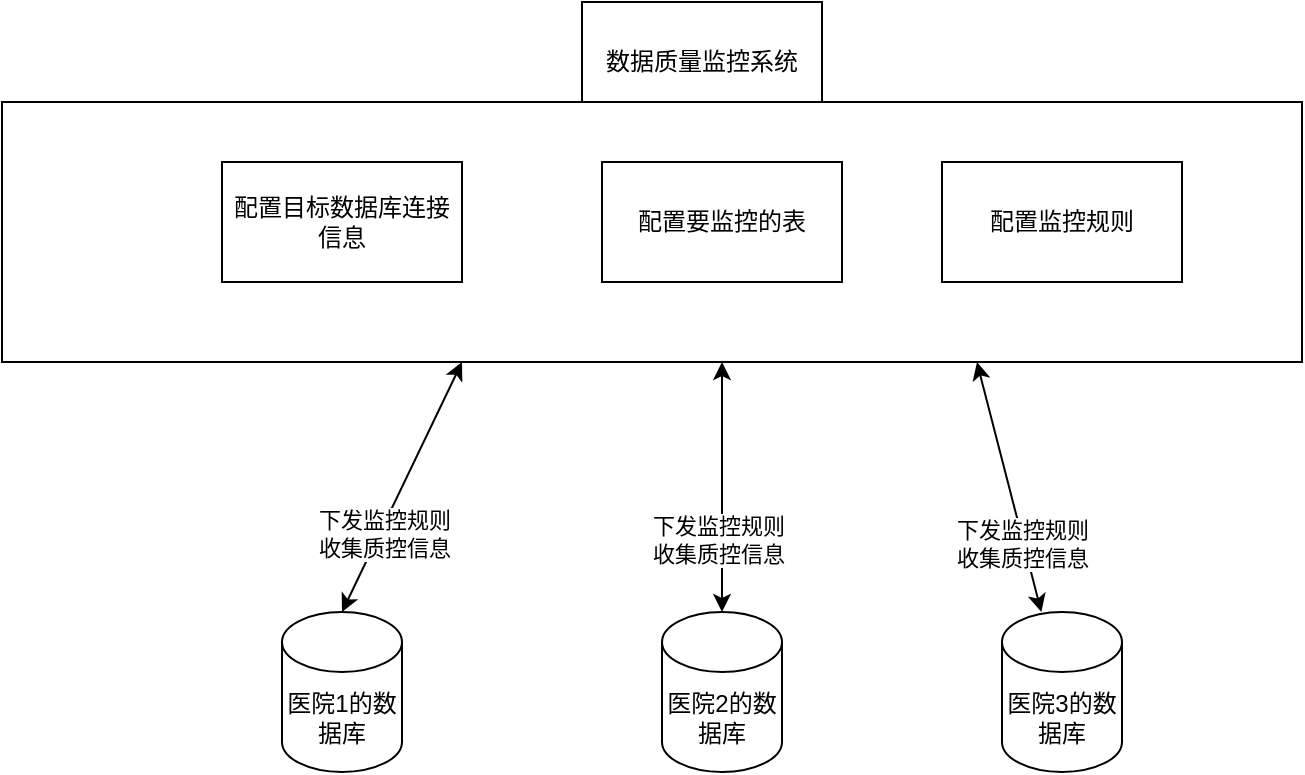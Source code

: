 <mxfile version="20.0.4" type="github">
  <diagram id="xcjXb5juxU8BeRHJA2AN" name="Page-1">
    <mxGraphModel dx="2251" dy="737" grid="1" gridSize="10" guides="1" tooltips="1" connect="1" arrows="1" fold="1" page="1" pageScale="1" pageWidth="827" pageHeight="1169" math="0" shadow="0">
      <root>
        <mxCell id="0" />
        <mxCell id="1" parent="0" />
        <mxCell id="R9KR2YhZFUUJtLXl9Ry--2" value="医院1的数据库" style="shape=cylinder3;whiteSpace=wrap;html=1;boundedLbl=1;backgroundOutline=1;size=15;" vertex="1" parent="1">
          <mxGeometry x="100" y="505" width="60" height="80" as="geometry" />
        </mxCell>
        <mxCell id="R9KR2YhZFUUJtLXl9Ry--3" value="医院2的数据库" style="shape=cylinder3;whiteSpace=wrap;html=1;boundedLbl=1;backgroundOutline=1;size=15;" vertex="1" parent="1">
          <mxGeometry x="290" y="505" width="60" height="80" as="geometry" />
        </mxCell>
        <mxCell id="R9KR2YhZFUUJtLXl9Ry--4" value="医院3的数据库" style="shape=cylinder3;whiteSpace=wrap;html=1;boundedLbl=1;backgroundOutline=1;size=15;" vertex="1" parent="1">
          <mxGeometry x="460" y="505" width="60" height="80" as="geometry" />
        </mxCell>
        <mxCell id="R9KR2YhZFUUJtLXl9Ry--5" value="数据质量监控系统" style="rounded=0;whiteSpace=wrap;html=1;" vertex="1" parent="1">
          <mxGeometry x="250" y="200" width="120" height="60" as="geometry" />
        </mxCell>
        <mxCell id="R9KR2YhZFUUJtLXl9Ry--9" value="" style="rounded=0;whiteSpace=wrap;html=1;" vertex="1" parent="1">
          <mxGeometry x="-40" y="250" width="650" height="130" as="geometry" />
        </mxCell>
        <mxCell id="R9KR2YhZFUUJtLXl9Ry--6" value="配置目标数据库连接信息" style="rounded=0;whiteSpace=wrap;html=1;" vertex="1" parent="1">
          <mxGeometry x="70" y="280" width="120" height="60" as="geometry" />
        </mxCell>
        <mxCell id="R9KR2YhZFUUJtLXl9Ry--7" value="配置要监控的表" style="rounded=0;whiteSpace=wrap;html=1;" vertex="1" parent="1">
          <mxGeometry x="260" y="280" width="120" height="60" as="geometry" />
        </mxCell>
        <mxCell id="R9KR2YhZFUUJtLXl9Ry--8" value="配置监控规则" style="rounded=0;whiteSpace=wrap;html=1;" vertex="1" parent="1">
          <mxGeometry x="430" y="280" width="120" height="60" as="geometry" />
        </mxCell>
        <mxCell id="R9KR2YhZFUUJtLXl9Ry--10" value="" style="endArrow=classic;startArrow=classic;html=1;rounded=0;exitX=0.5;exitY=0;exitDx=0;exitDy=0;exitPerimeter=0;" edge="1" parent="1" source="R9KR2YhZFUUJtLXl9Ry--2">
          <mxGeometry width="50" height="50" relative="1" as="geometry">
            <mxPoint x="140" y="430" as="sourcePoint" />
            <mxPoint x="190" y="380" as="targetPoint" />
          </mxGeometry>
        </mxCell>
        <mxCell id="R9KR2YhZFUUJtLXl9Ry--13" value="下发监控规则&lt;br&gt;收集质控信息" style="edgeLabel;html=1;align=center;verticalAlign=middle;resizable=0;points=[];" vertex="1" connectable="0" parent="R9KR2YhZFUUJtLXl9Ry--10">
          <mxGeometry x="-0.362" y="-2" relative="1" as="geometry">
            <mxPoint as="offset" />
          </mxGeometry>
        </mxCell>
        <mxCell id="R9KR2YhZFUUJtLXl9Ry--11" value="" style="endArrow=classic;startArrow=classic;html=1;rounded=0;exitX=0.5;exitY=0;exitDx=0;exitDy=0;exitPerimeter=0;" edge="1" parent="1" source="R9KR2YhZFUUJtLXl9Ry--3">
          <mxGeometry width="50" height="50" relative="1" as="geometry">
            <mxPoint x="260" y="505" as="sourcePoint" />
            <mxPoint x="320" y="380" as="targetPoint" />
          </mxGeometry>
        </mxCell>
        <mxCell id="R9KR2YhZFUUJtLXl9Ry--14" value="下发监控规则&lt;br&gt;收集质控信息" style="edgeLabel;html=1;align=center;verticalAlign=middle;resizable=0;points=[];" vertex="1" connectable="0" parent="R9KR2YhZFUUJtLXl9Ry--11">
          <mxGeometry x="-0.424" y="2" relative="1" as="geometry">
            <mxPoint as="offset" />
          </mxGeometry>
        </mxCell>
        <mxCell id="R9KR2YhZFUUJtLXl9Ry--12" value="" style="endArrow=classic;startArrow=classic;html=1;rounded=0;entryX=0.75;entryY=1;entryDx=0;entryDy=0;" edge="1" parent="1" source="R9KR2YhZFUUJtLXl9Ry--4" target="R9KR2YhZFUUJtLXl9Ry--9">
          <mxGeometry width="50" height="50" relative="1" as="geometry">
            <mxPoint x="400" y="515" as="sourcePoint" />
            <mxPoint x="440" y="370" as="targetPoint" />
            <Array as="points">
              <mxPoint x="450" y="390" />
            </Array>
          </mxGeometry>
        </mxCell>
        <mxCell id="R9KR2YhZFUUJtLXl9Ry--16" value="下发监控规则&lt;br&gt;收集质控信息" style="edgeLabel;html=1;align=center;verticalAlign=middle;resizable=0;points=[];" vertex="1" connectable="0" parent="R9KR2YhZFUUJtLXl9Ry--12">
          <mxGeometry x="-0.452" y="1" relative="1" as="geometry">
            <mxPoint as="offset" />
          </mxGeometry>
        </mxCell>
      </root>
    </mxGraphModel>
  </diagram>
</mxfile>
